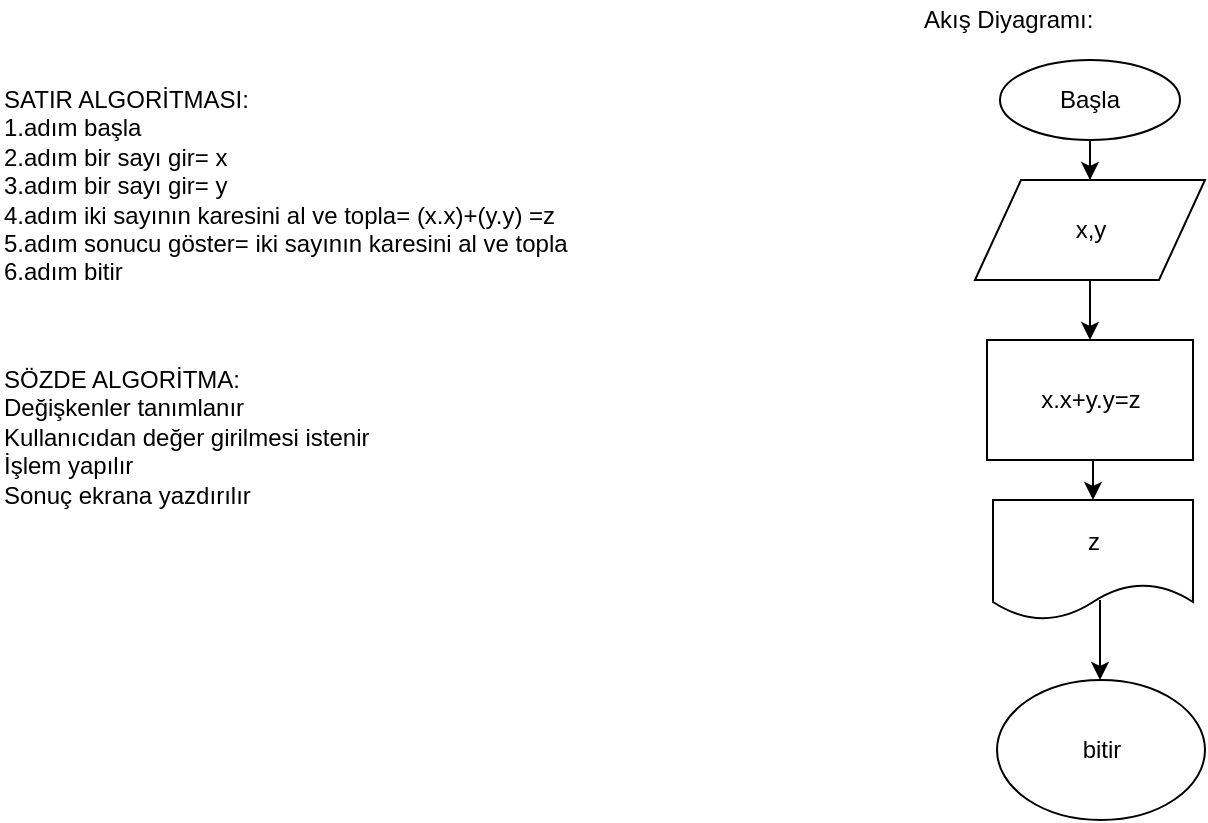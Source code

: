 <mxfile version="12.1.3" type="github" pages="1"><diagram id="PNvISGC-UcIc2EScMBEG" name="Page-1"><mxGraphModel dx="774" dy="1644" grid="1" gridSize="10" guides="1" tooltips="1" connect="1" arrows="1" fold="1" page="1" pageScale="1" pageWidth="827" pageHeight="1169" math="0" shadow="0"><root><mxCell id="0"/><mxCell id="1" parent="0"/><mxCell id="JLCy8mSaXEHXOisGk7rI-1" value="&lt;div&gt;SATIR ALGORİTMASI:&lt;/div&gt;&lt;div&gt;1.adım başla&lt;/div&gt;&lt;div&gt;2.adım bir sayı gir= x&lt;/div&gt;&lt;div&gt;3.adım bir sayı gir= y&lt;/div&gt;&lt;div&gt;4.adım iki sayının karesini al ve topla= (x.x)+(y.y) =z&lt;/div&gt;&lt;div&gt;5.adım sonucu göster= iki sayının karesini al ve topla&lt;/div&gt;&lt;div&gt;6.adım bitir&lt;/div&gt;" style="text;html=1;resizable=0;points=[];autosize=1;align=left;verticalAlign=top;spacingTop=-4;" parent="1" vertex="1"><mxGeometry x="30" y="-760" width="300" height="100" as="geometry"/></mxCell><mxCell id="JLCy8mSaXEHXOisGk7rI-2" value="SÖZDE ALGORİTMA:&amp;nbsp;&lt;br&gt;Değişkenler tanımlanır&lt;br&gt;Kullanıcıdan değer girilmesi istenir&lt;br&gt;İşlem yapılır&lt;br&gt;Sonuç ekrana yazdırılır &lt;br&gt;" style="text;html=1;resizable=0;points=[];autosize=1;align=left;verticalAlign=top;spacingTop=-4;" parent="1" vertex="1"><mxGeometry x="30" y="-620" width="210" height="70" as="geometry"/></mxCell><mxCell id="JLCy8mSaXEHXOisGk7rI-6" style="edgeStyle=orthogonalEdgeStyle;rounded=0;orthogonalLoop=1;jettySize=auto;html=1;exitX=0.5;exitY=1;exitDx=0;exitDy=0;" parent="1" source="JLCy8mSaXEHXOisGk7rI-4" edge="1"><mxGeometry relative="1" as="geometry"><mxPoint x="575" y="-710" as="targetPoint"/></mxGeometry></mxCell><mxCell id="JLCy8mSaXEHXOisGk7rI-9" value="" style="edgeStyle=orthogonalEdgeStyle;rounded=0;orthogonalLoop=1;jettySize=auto;html=1;" parent="1" source="JLCy8mSaXEHXOisGk7rI-4" edge="1"><mxGeometry relative="1" as="geometry"><mxPoint x="575" y="-675" as="targetPoint"/></mxGeometry></mxCell><mxCell id="JLCy8mSaXEHXOisGk7rI-4" value="Başla" style="ellipse;whiteSpace=wrap;html=1;" parent="1" vertex="1"><mxGeometry x="530" y="-770" width="90" height="40" as="geometry"/></mxCell><mxCell id="JLCy8mSaXEHXOisGk7rI-5" value="Akış Diyagramı:" style="text;html=1;resizable=0;points=[];autosize=1;align=left;verticalAlign=top;spacingTop=-4;" parent="1" vertex="1"><mxGeometry x="490" y="-800" width="100" height="20" as="geometry"/></mxCell><mxCell id="JLCy8mSaXEHXOisGk7rI-10" style="edgeStyle=orthogonalEdgeStyle;rounded=0;orthogonalLoop=1;jettySize=auto;html=1;exitX=0.5;exitY=1;exitDx=0;exitDy=0;" parent="1" source="JLCy8mSaXEHXOisGk7rI-7" edge="1"><mxGeometry relative="1" as="geometry"><mxPoint x="575" y="-630" as="targetPoint"/></mxGeometry></mxCell><mxCell id="JLCy8mSaXEHXOisGk7rI-7" value="x,y" style="shape=parallelogram;perimeter=parallelogramPerimeter;whiteSpace=wrap;html=1;" parent="1" vertex="1"><mxGeometry x="517.5" y="-710" width="115" height="50" as="geometry"/></mxCell><mxCell id="JLCy8mSaXEHXOisGk7rI-14" style="edgeStyle=orthogonalEdgeStyle;rounded=0;orthogonalLoop=1;jettySize=auto;html=1;exitX=0.5;exitY=1;exitDx=0;exitDy=0;entryX=0.5;entryY=0;entryDx=0;entryDy=0;" parent="1" source="JLCy8mSaXEHXOisGk7rI-12" target="JLCy8mSaXEHXOisGk7rI-13" edge="1"><mxGeometry relative="1" as="geometry"/></mxCell><mxCell id="JLCy8mSaXEHXOisGk7rI-12" value="x.x+y.y=z" style="rounded=0;whiteSpace=wrap;html=1;" parent="1" vertex="1"><mxGeometry x="523.5" y="-630" width="103" height="60" as="geometry"/></mxCell><mxCell id="JLCy8mSaXEHXOisGk7rI-13" value="z" style="shape=document;whiteSpace=wrap;html=1;boundedLbl=1;" parent="1" vertex="1"><mxGeometry x="526.5" y="-550" width="100" height="60" as="geometry"/></mxCell><mxCell id="JLCy8mSaXEHXOisGk7rI-15" value="bitir" style="ellipse;whiteSpace=wrap;html=1;direction=west;" parent="1" vertex="1"><mxGeometry x="528.5" y="-460" width="104" height="70" as="geometry"/></mxCell><mxCell id="JLCy8mSaXEHXOisGk7rI-16" value="" style="endArrow=classic;html=1;" parent="1" edge="1"><mxGeometry width="50" height="50" relative="1" as="geometry"><mxPoint x="580" y="-500" as="sourcePoint"/><mxPoint x="580" y="-460" as="targetPoint"/></mxGeometry></mxCell></root></mxGraphModel></diagram></mxfile>